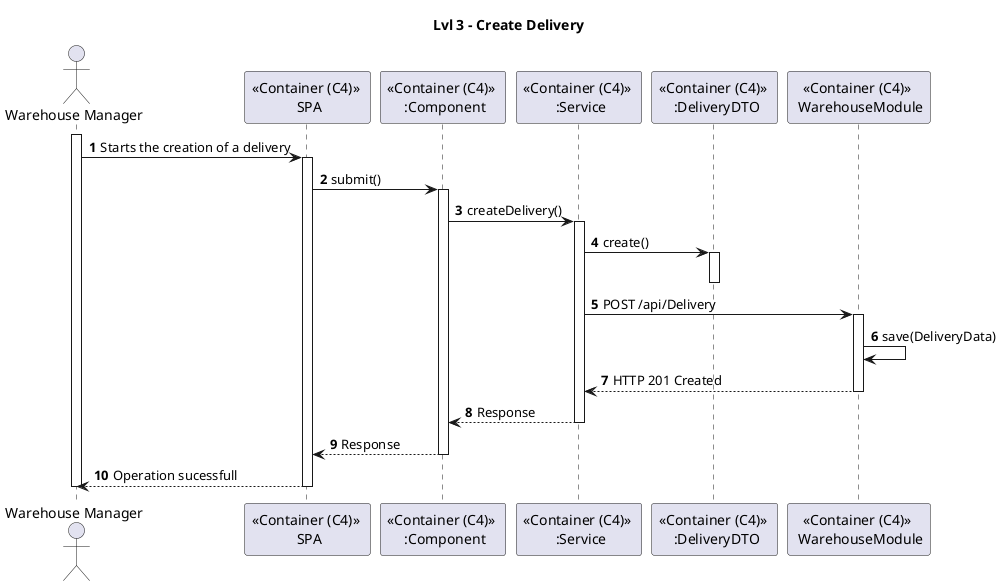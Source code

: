 @startuml US

title Lvl 3 - Create Delivery

autonumber

actor "Warehouse Manager" as WM
participant "<< Container (C4) >> \n SPA" as S
participant "<< Container (C4) >> \n :Component" as C
participant "<< Container (C4) >> \n :Service" as SV
participant "<< Container (C4) >> \n :DeliveryDTO" as DTO
participant "<< Container (C4) >> \n WarehouseModule" as WMD


activate WM
WM -> S : Starts the creation of a delivery

activate S
S -> C : submit()
activate C

C -> SV : createDelivery()
activate SV

SV -> DTO : create()
activate DTO
deactivate DTO

SV -> WMD : POST /api/Delivery
activate WMD

WMD -> WMD : save(DeliveryData)

WMD --> SV : HTTP 201 Created
deactivate WMD

SV --> C : Response
deactivate SV

C --> S : Response
deactivate C
S --> WM : Operation sucessfull
deactivate S

deactivate WM

@enduml